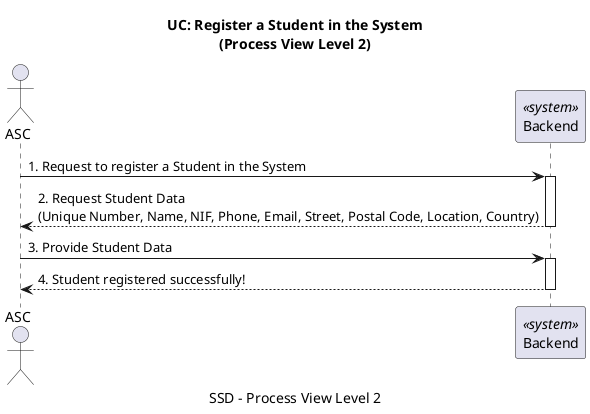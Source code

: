 @startuml

title UC: Register a Student in the System\n(Process View Level 2)
caption SSD – Process View Level 2

actor ASC as "ASC"
participant Backend <<system>>

ASC -> Backend ++ : 1. Request to register a Student in the System
Backend --> ASC -- : 2. Request Student Data\n(Unique Number, Name, NIF, Phone, Email, Street, Postal Code, Location, Country)

ASC -> Backend ++ : 3. Provide Student Data
Backend --> ASC -- : 4. Student registered successfully!

@enduml